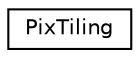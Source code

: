 digraph "Graphical Class Hierarchy"
{
 // LATEX_PDF_SIZE
  edge [fontname="Helvetica",fontsize="10",labelfontname="Helvetica",labelfontsize="10"];
  node [fontname="Helvetica",fontsize="10",shape=record];
  rankdir="LR";
  Node0 [label="PixTiling",height=0.2,width=0.4,color="black", fillcolor="white", style="filled",URL="$struct_pix_tiling.html",tooltip=" "];
}
